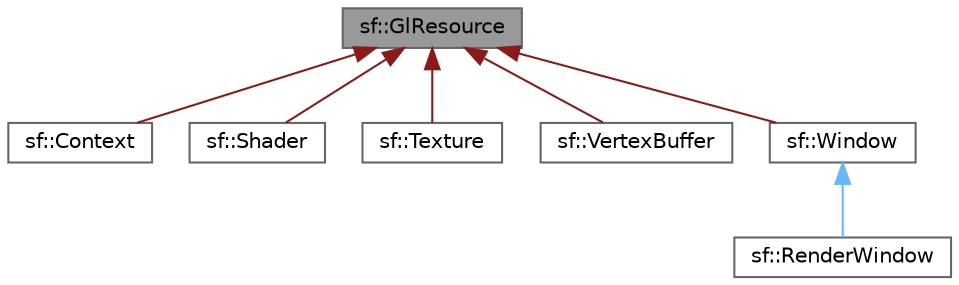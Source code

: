 digraph "sf::GlResource"
{
 // LATEX_PDF_SIZE
  bgcolor="transparent";
  edge [fontname=Helvetica,fontsize=10,labelfontname=Helvetica,labelfontsize=10];
  node [fontname=Helvetica,fontsize=10,shape=box,height=0.2,width=0.4];
  Node1 [id="Node000001",label="sf::GlResource",height=0.2,width=0.4,color="gray40", fillcolor="grey60", style="filled", fontcolor="black",tooltip="Base class for classes that require an OpenGL context."];
  Node1 -> Node2 [id="edge1_Node000001_Node000002",dir="back",color="firebrick4",style="solid",tooltip=" "];
  Node2 [id="Node000002",label="sf::Context",height=0.2,width=0.4,color="gray40", fillcolor="white", style="filled",URL="$classsf_1_1_context.html",tooltip="Class holding a valid drawing context."];
  Node1 -> Node3 [id="edge2_Node000001_Node000003",dir="back",color="firebrick4",style="solid",tooltip=" "];
  Node3 [id="Node000003",label="sf::Shader",height=0.2,width=0.4,color="gray40", fillcolor="white", style="filled",URL="$classsf_1_1_shader.html",tooltip="Shader class (vertex, geometry and fragment)"];
  Node1 -> Node4 [id="edge3_Node000001_Node000004",dir="back",color="firebrick4",style="solid",tooltip=" "];
  Node4 [id="Node000004",label="sf::Texture",height=0.2,width=0.4,color="gray40", fillcolor="white", style="filled",URL="$classsf_1_1_texture.html",tooltip="Image living on the graphics card that can be used for drawing."];
  Node1 -> Node5 [id="edge4_Node000001_Node000005",dir="back",color="firebrick4",style="solid",tooltip=" "];
  Node5 [id="Node000005",label="sf::VertexBuffer",height=0.2,width=0.4,color="gray40", fillcolor="white", style="filled",URL="$classsf_1_1_vertex_buffer.html",tooltip="Vertex buffer storage for one or more 2D primitives."];
  Node1 -> Node6 [id="edge5_Node000001_Node000006",dir="back",color="firebrick4",style="solid",tooltip=" "];
  Node6 [id="Node000006",label="sf::Window",height=0.2,width=0.4,color="gray40", fillcolor="white", style="filled",URL="$classsf_1_1_window.html",tooltip="Window that serves as a target for OpenGL rendering."];
  Node6 -> Node7 [id="edge6_Node000006_Node000007",dir="back",color="steelblue1",style="solid",tooltip=" "];
  Node7 [id="Node000007",label="sf::RenderWindow",height=0.2,width=0.4,color="gray40", fillcolor="white", style="filled",URL="$classsf_1_1_render_window.html",tooltip="Window that can serve as a target for 2D drawing."];
}
